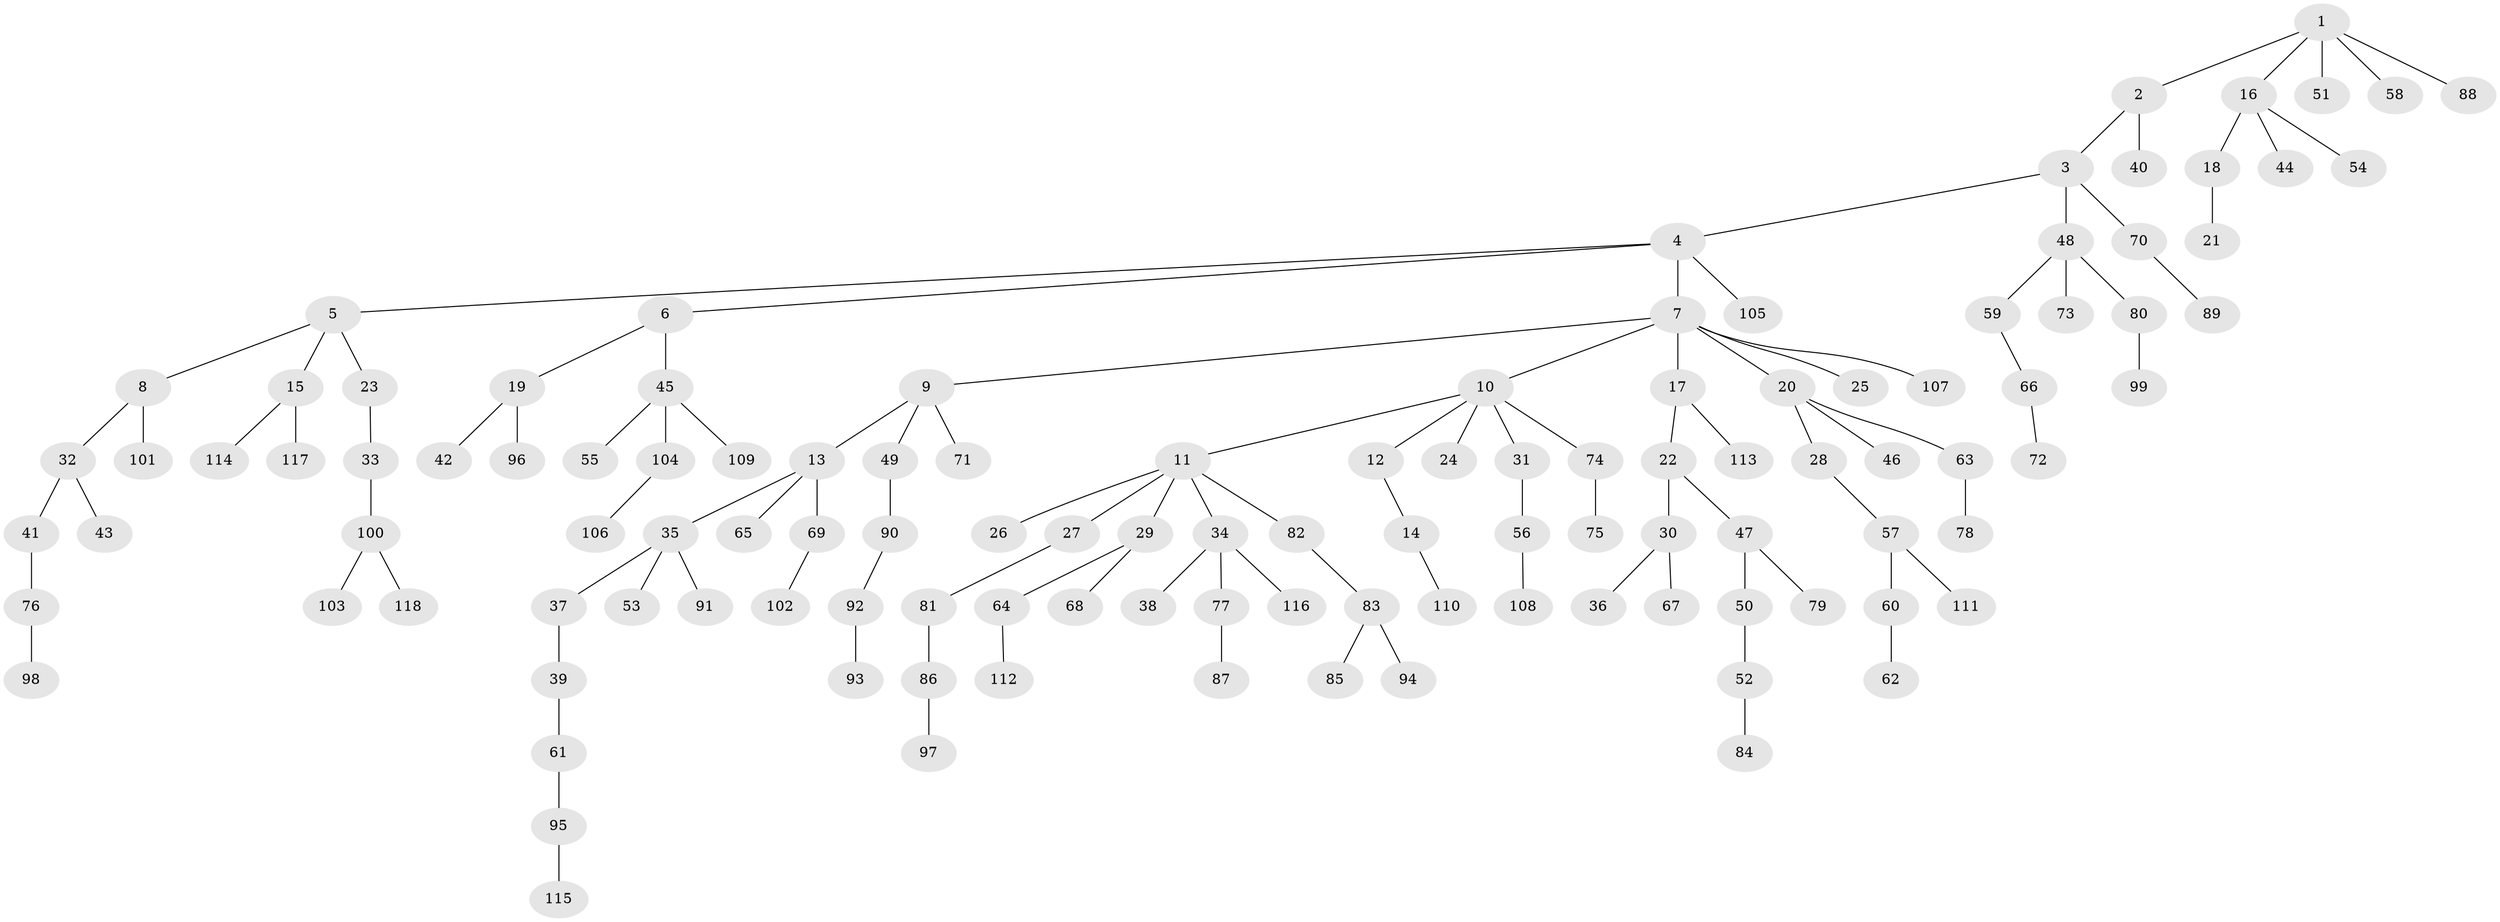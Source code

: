 // Generated by graph-tools (version 1.1) at 2025/02/03/09/25 03:02:18]
// undirected, 118 vertices, 117 edges
graph export_dot {
graph [start="1"]
  node [color=gray90,style=filled];
  1;
  2;
  3;
  4;
  5;
  6;
  7;
  8;
  9;
  10;
  11;
  12;
  13;
  14;
  15;
  16;
  17;
  18;
  19;
  20;
  21;
  22;
  23;
  24;
  25;
  26;
  27;
  28;
  29;
  30;
  31;
  32;
  33;
  34;
  35;
  36;
  37;
  38;
  39;
  40;
  41;
  42;
  43;
  44;
  45;
  46;
  47;
  48;
  49;
  50;
  51;
  52;
  53;
  54;
  55;
  56;
  57;
  58;
  59;
  60;
  61;
  62;
  63;
  64;
  65;
  66;
  67;
  68;
  69;
  70;
  71;
  72;
  73;
  74;
  75;
  76;
  77;
  78;
  79;
  80;
  81;
  82;
  83;
  84;
  85;
  86;
  87;
  88;
  89;
  90;
  91;
  92;
  93;
  94;
  95;
  96;
  97;
  98;
  99;
  100;
  101;
  102;
  103;
  104;
  105;
  106;
  107;
  108;
  109;
  110;
  111;
  112;
  113;
  114;
  115;
  116;
  117;
  118;
  1 -- 2;
  1 -- 16;
  1 -- 51;
  1 -- 58;
  1 -- 88;
  2 -- 3;
  2 -- 40;
  3 -- 4;
  3 -- 48;
  3 -- 70;
  4 -- 5;
  4 -- 6;
  4 -- 7;
  4 -- 105;
  5 -- 8;
  5 -- 15;
  5 -- 23;
  6 -- 19;
  6 -- 45;
  7 -- 9;
  7 -- 10;
  7 -- 17;
  7 -- 20;
  7 -- 25;
  7 -- 107;
  8 -- 32;
  8 -- 101;
  9 -- 13;
  9 -- 49;
  9 -- 71;
  10 -- 11;
  10 -- 12;
  10 -- 24;
  10 -- 31;
  10 -- 74;
  11 -- 26;
  11 -- 27;
  11 -- 29;
  11 -- 34;
  11 -- 82;
  12 -- 14;
  13 -- 35;
  13 -- 65;
  13 -- 69;
  14 -- 110;
  15 -- 114;
  15 -- 117;
  16 -- 18;
  16 -- 44;
  16 -- 54;
  17 -- 22;
  17 -- 113;
  18 -- 21;
  19 -- 42;
  19 -- 96;
  20 -- 28;
  20 -- 46;
  20 -- 63;
  22 -- 30;
  22 -- 47;
  23 -- 33;
  27 -- 81;
  28 -- 57;
  29 -- 64;
  29 -- 68;
  30 -- 36;
  30 -- 67;
  31 -- 56;
  32 -- 41;
  32 -- 43;
  33 -- 100;
  34 -- 38;
  34 -- 77;
  34 -- 116;
  35 -- 37;
  35 -- 53;
  35 -- 91;
  37 -- 39;
  39 -- 61;
  41 -- 76;
  45 -- 55;
  45 -- 104;
  45 -- 109;
  47 -- 50;
  47 -- 79;
  48 -- 59;
  48 -- 73;
  48 -- 80;
  49 -- 90;
  50 -- 52;
  52 -- 84;
  56 -- 108;
  57 -- 60;
  57 -- 111;
  59 -- 66;
  60 -- 62;
  61 -- 95;
  63 -- 78;
  64 -- 112;
  66 -- 72;
  69 -- 102;
  70 -- 89;
  74 -- 75;
  76 -- 98;
  77 -- 87;
  80 -- 99;
  81 -- 86;
  82 -- 83;
  83 -- 85;
  83 -- 94;
  86 -- 97;
  90 -- 92;
  92 -- 93;
  95 -- 115;
  100 -- 103;
  100 -- 118;
  104 -- 106;
}
